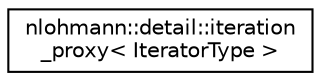 digraph "Graphical Class Hierarchy"
{
 // LATEX_PDF_SIZE
  edge [fontname="Helvetica",fontsize="10",labelfontname="Helvetica",labelfontsize="10"];
  node [fontname="Helvetica",fontsize="10",shape=record];
  rankdir="LR";
  Node0 [label="nlohmann::detail::iteration\l_proxy\< IteratorType \>",height=0.2,width=0.4,color="black", fillcolor="white", style="filled",URL="$classnlohmann_1_1detail_1_1iteration__proxy.html",tooltip="proxy class for the items() function"];
}
